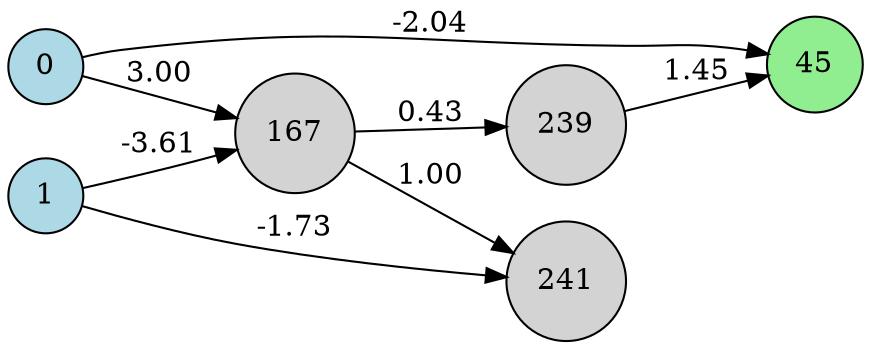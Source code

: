 digraph neat {
  rankdir=LR;
  node [shape=circle];
  node0 [label="0", style=filled, fillcolor=lightblue];
  node1 [label="1", style=filled, fillcolor=lightblue];
  node45 [label="45", style=filled, fillcolor=lightgreen];
  node167 [label="167", style=filled, fillcolor=lightgray];
  node239 [label="239", style=filled, fillcolor=lightgray];
  node241 [label="241", style=filled, fillcolor=lightgray];
  node0 -> node45 [label="-2.04"];
  node1 -> node167 [label="-3.61"];
  node0 -> node167 [label="3.00"];
  node167 -> node239 [label="0.43"];
  node239 -> node45 [label="1.45"];
  node167 -> node241 [label="1.00"];
  node1 -> node241 [label="-1.73"];
}

